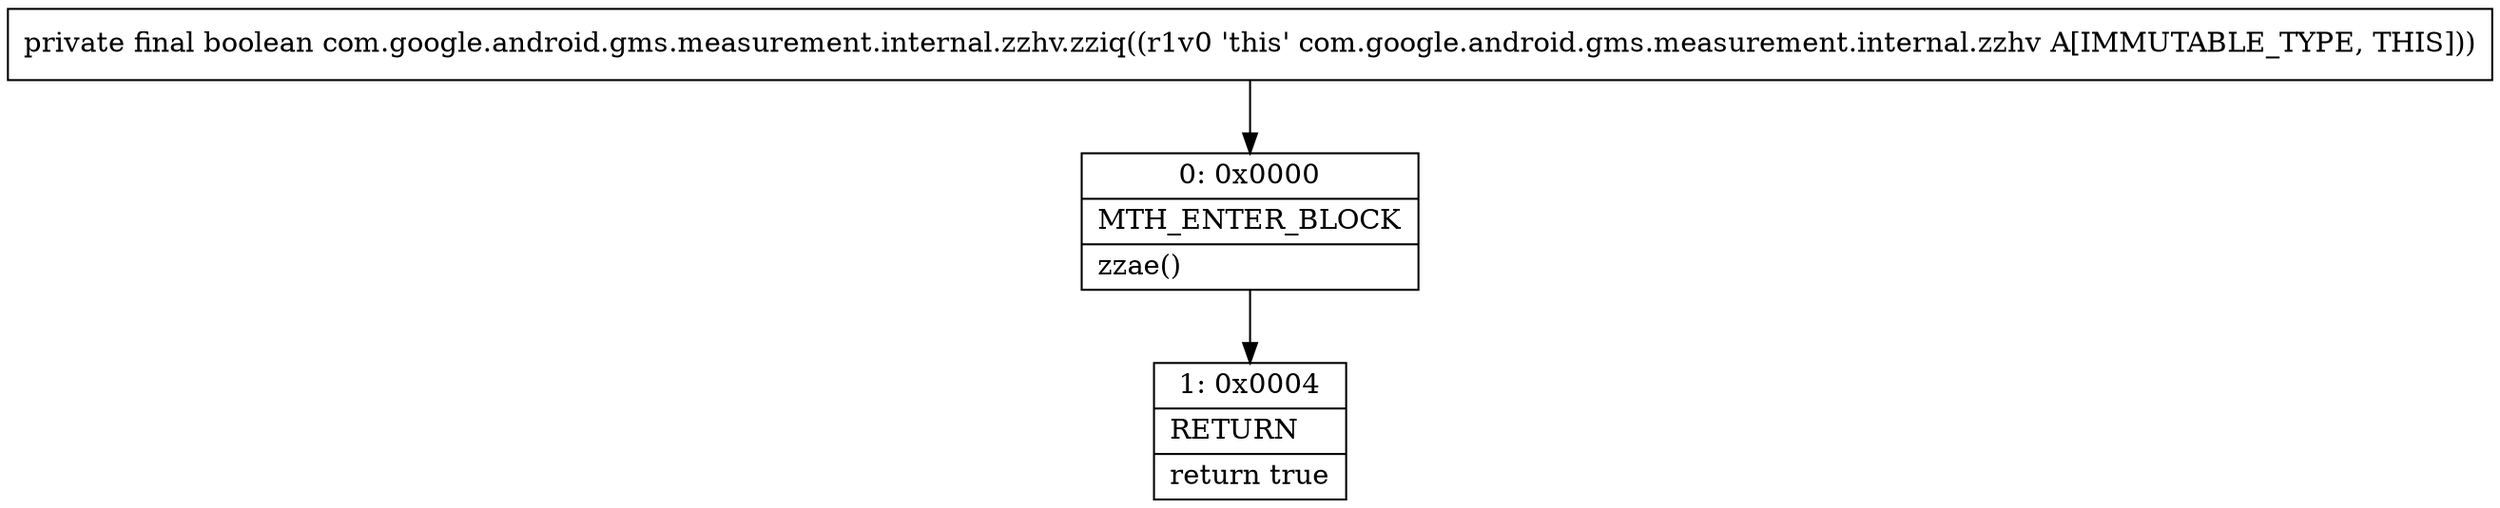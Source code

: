 digraph "CFG forcom.google.android.gms.measurement.internal.zzhv.zziq()Z" {
Node_0 [shape=record,label="{0\:\ 0x0000|MTH_ENTER_BLOCK\l|zzae()\l}"];
Node_1 [shape=record,label="{1\:\ 0x0004|RETURN\l|return true\l}"];
MethodNode[shape=record,label="{private final boolean com.google.android.gms.measurement.internal.zzhv.zziq((r1v0 'this' com.google.android.gms.measurement.internal.zzhv A[IMMUTABLE_TYPE, THIS])) }"];
MethodNode -> Node_0;
Node_0 -> Node_1;
}

